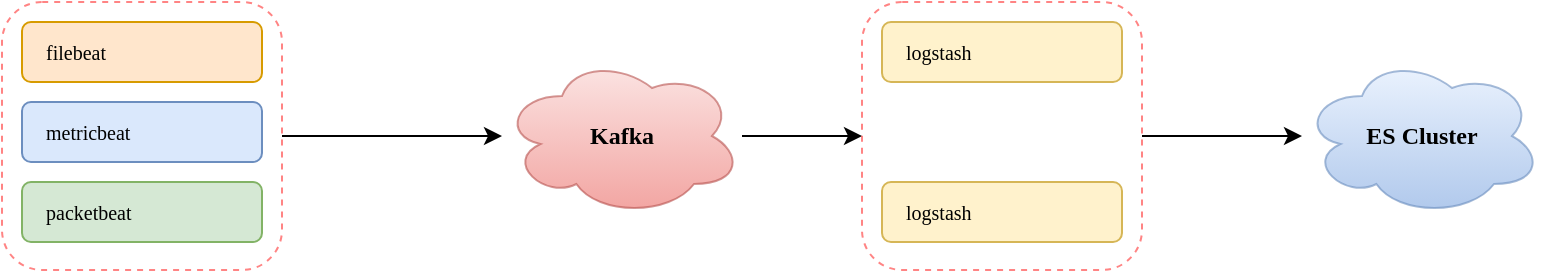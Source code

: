 <mxfile version="12.9.5" type="github">
  <diagram id="GZ8h7QL0BpFVQE84wsnc" name="Page-1">
    <mxGraphModel dx="1373" dy="868" grid="1" gridSize="10" guides="1" tooltips="1" connect="1" arrows="1" fold="1" page="1" pageScale="1" pageWidth="1600" pageHeight="900" math="0" shadow="0">
      <root>
        <mxCell id="0" />
        <mxCell id="1" parent="0" />
        <mxCell id="xnrWjppSDBu8TEkVuI01-26" style="edgeStyle=orthogonalEdgeStyle;rounded=0;orthogonalLoop=1;jettySize=auto;html=1;entryX=0;entryY=0.5;entryDx=0;entryDy=0;" edge="1" parent="1" source="xnrWjppSDBu8TEkVuI01-1" target="xnrWjppSDBu8TEkVuI01-21">
          <mxGeometry relative="1" as="geometry" />
        </mxCell>
        <mxCell id="xnrWjppSDBu8TEkVuI01-1" value="&lt;div style=&quot;text-align: center; font-size: 12px;&quot;&gt;&lt;span style=&quot;font-size: 12px;&quot;&gt;Kafka&lt;/span&gt;&lt;/div&gt;" style="ellipse;shape=cloud;whiteSpace=wrap;html=1;rounded=0;strokeColor=#b85450;strokeWidth=1;fillColor=#f8cecc;gradientColor=#ea6b66;fontFamily=Verdana;fontSize=12;opacity=60;align=center;fontStyle=1" vertex="1" parent="1">
          <mxGeometry x="340" y="480" width="120" height="80" as="geometry" />
        </mxCell>
        <mxCell id="xnrWjppSDBu8TEkVuI01-15" value="" style="group" vertex="1" connectable="0" parent="1">
          <mxGeometry x="90" y="453" width="140" height="134" as="geometry" />
        </mxCell>
        <mxCell id="xnrWjppSDBu8TEkVuI01-3" value="" style="rounded=1;whiteSpace=wrap;html=1;strokeColor=#FF3333;strokeWidth=1;fillColor=none;fontFamily=Verdana;fontSize=10;opacity=60;align=left;dashed=1;" vertex="1" parent="xnrWjppSDBu8TEkVuI01-15">
          <mxGeometry width="140" height="134" as="geometry" />
        </mxCell>
        <mxCell id="xnrWjppSDBu8TEkVuI01-4" value="filebeat" style="rounded=1;whiteSpace=wrap;html=1;strokeColor=#d79b00;strokeWidth=1;fillColor=#ffe6cc;fontFamily=Verdana;fontSize=10;align=left;spacingLeft=10;" vertex="1" parent="xnrWjppSDBu8TEkVuI01-15">
          <mxGeometry x="10" y="10" width="120" height="30" as="geometry" />
        </mxCell>
        <mxCell id="xnrWjppSDBu8TEkVuI01-6" value="metricbeat" style="rounded=1;whiteSpace=wrap;html=1;strokeColor=#6c8ebf;strokeWidth=1;fillColor=#dae8fc;fontFamily=Verdana;fontSize=10;align=left;spacingLeft=10;" vertex="1" parent="xnrWjppSDBu8TEkVuI01-15">
          <mxGeometry x="10" y="50" width="120" height="30" as="geometry" />
        </mxCell>
        <mxCell id="xnrWjppSDBu8TEkVuI01-9" value="packetbeat" style="rounded=1;whiteSpace=wrap;html=1;strokeColor=#82b366;strokeWidth=1;fillColor=#d5e8d4;fontFamily=Verdana;fontSize=10;align=left;spacingLeft=10;" vertex="1" parent="xnrWjppSDBu8TEkVuI01-15">
          <mxGeometry x="10" y="90" width="120" height="30" as="geometry" />
        </mxCell>
        <mxCell id="xnrWjppSDBu8TEkVuI01-19" style="edgeStyle=orthogonalEdgeStyle;rounded=0;orthogonalLoop=1;jettySize=auto;html=1;" edge="1" parent="1" source="xnrWjppSDBu8TEkVuI01-3" target="xnrWjppSDBu8TEkVuI01-1">
          <mxGeometry relative="1" as="geometry" />
        </mxCell>
        <mxCell id="xnrWjppSDBu8TEkVuI01-25" value="" style="group" vertex="1" connectable="0" parent="1">
          <mxGeometry x="520" y="453" width="140" height="134" as="geometry" />
        </mxCell>
        <mxCell id="xnrWjppSDBu8TEkVuI01-20" value="" style="group" vertex="1" connectable="0" parent="xnrWjppSDBu8TEkVuI01-25">
          <mxGeometry width="140" height="134" as="geometry" />
        </mxCell>
        <mxCell id="xnrWjppSDBu8TEkVuI01-21" value="" style="rounded=1;whiteSpace=wrap;html=1;strokeColor=#FF3333;strokeWidth=1;fillColor=none;fontFamily=Verdana;fontSize=10;opacity=60;align=left;dashed=1;" vertex="1" parent="xnrWjppSDBu8TEkVuI01-20">
          <mxGeometry width="140" height="134" as="geometry" />
        </mxCell>
        <mxCell id="xnrWjppSDBu8TEkVuI01-22" value="logstash" style="rounded=1;whiteSpace=wrap;html=1;strokeColor=#d6b656;strokeWidth=1;fillColor=#fff2cc;fontFamily=Verdana;fontSize=10;align=left;spacingLeft=10;" vertex="1" parent="xnrWjppSDBu8TEkVuI01-20">
          <mxGeometry x="10" y="10" width="120" height="30" as="geometry" />
        </mxCell>
        <mxCell id="xnrWjppSDBu8TEkVuI01-24" value="logstash" style="rounded=1;whiteSpace=wrap;html=1;strokeColor=#d6b656;strokeWidth=1;fillColor=#fff2cc;fontFamily=Verdana;fontSize=10;align=left;spacingLeft=10;" vertex="1" parent="xnrWjppSDBu8TEkVuI01-20">
          <mxGeometry x="10" y="90" width="120" height="30" as="geometry" />
        </mxCell>
        <mxCell id="xnrWjppSDBu8TEkVuI01-67" value="&lt;div style=&quot;text-align: center ; font-size: 12px&quot;&gt;&lt;span style=&quot;font-size: 12px&quot;&gt;ES Cluster&lt;/span&gt;&lt;/div&gt;" style="ellipse;shape=cloud;whiteSpace=wrap;html=1;rounded=0;strokeColor=#6c8ebf;strokeWidth=1;fillColor=#dae8fc;gradientColor=#7ea6e0;fontFamily=Verdana;fontSize=12;opacity=60;align=center;fontStyle=1" vertex="1" parent="1">
          <mxGeometry x="740" y="480" width="120" height="80" as="geometry" />
        </mxCell>
        <mxCell id="xnrWjppSDBu8TEkVuI01-68" style="edgeStyle=orthogonalEdgeStyle;rounded=0;orthogonalLoop=1;jettySize=auto;html=1;" edge="1" parent="1" source="xnrWjppSDBu8TEkVuI01-21" target="xnrWjppSDBu8TEkVuI01-67">
          <mxGeometry relative="1" as="geometry">
            <mxPoint x="720" y="550" as="targetPoint" />
          </mxGeometry>
        </mxCell>
      </root>
    </mxGraphModel>
  </diagram>
</mxfile>
